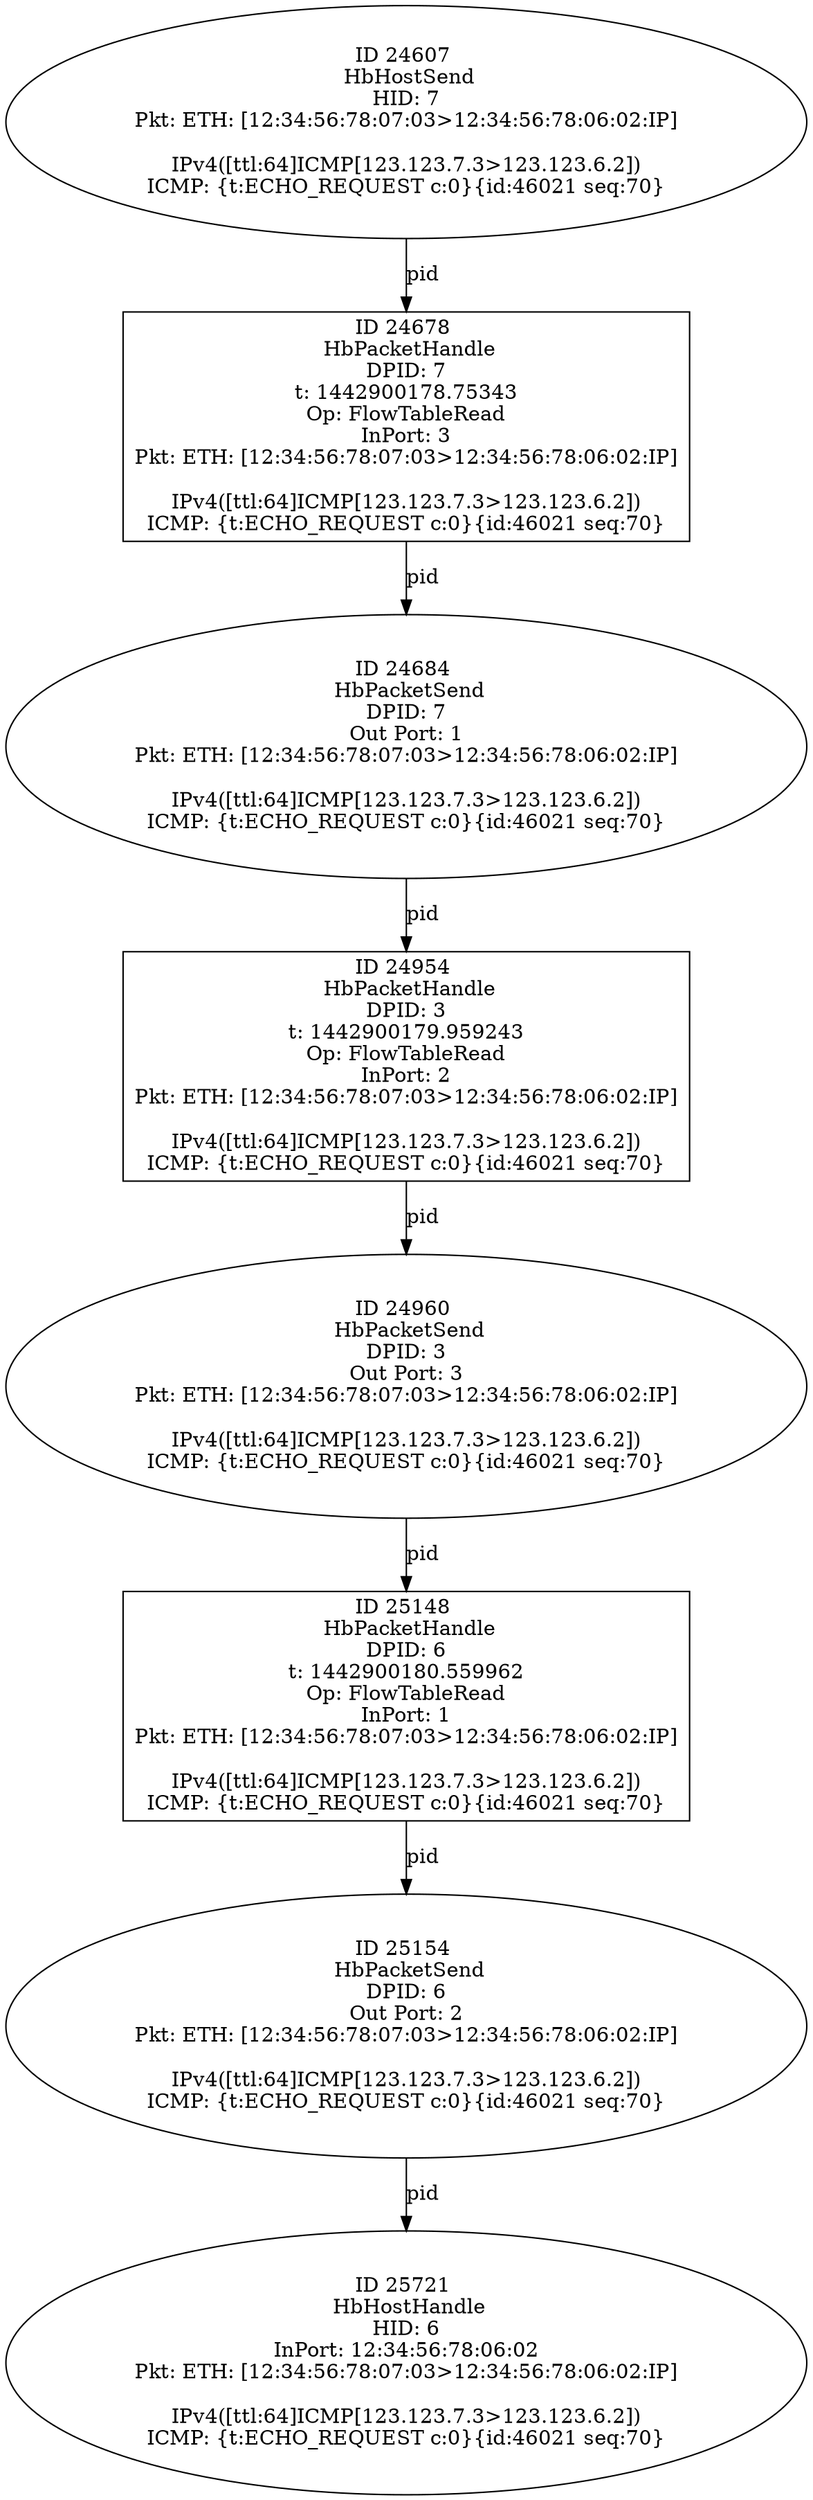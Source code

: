 strict digraph G {
24960 [shape=oval, event=<hb_events.HbPacketSend object at 0x10d40f350>, label="ID 24960 
 HbPacketSend
DPID: 3
Out Port: 3
Pkt: ETH: [12:34:56:78:07:03>12:34:56:78:06:02:IP]

IPv4([ttl:64]ICMP[123.123.7.3>123.123.6.2])
ICMP: {t:ECHO_REQUEST c:0}{id:46021 seq:70}"];
25154 [shape=oval, event=<hb_events.HbPacketSend object at 0x10d4e9210>, label="ID 25154 
 HbPacketSend
DPID: 6
Out Port: 2
Pkt: ETH: [12:34:56:78:07:03>12:34:56:78:06:02:IP]

IPv4([ttl:64]ICMP[123.123.7.3>123.123.6.2])
ICMP: {t:ECHO_REQUEST c:0}{id:46021 seq:70}"];
24678 [shape=box, event=<hb_events.HbPacketHandle object at 0x10d2d7e50>, label="ID 24678 
 HbPacketHandle
DPID: 7
t: 1442900178.75343
Op: FlowTableRead
InPort: 3
Pkt: ETH: [12:34:56:78:07:03>12:34:56:78:06:02:IP]

IPv4([ttl:64]ICMP[123.123.7.3>123.123.6.2])
ICMP: {t:ECHO_REQUEST c:0}{id:46021 seq:70}"];
24684 [shape=oval, event=<hb_events.HbPacketSend object at 0x10d2d1b90>, label="ID 24684 
 HbPacketSend
DPID: 7
Out Port: 1
Pkt: ETH: [12:34:56:78:07:03>12:34:56:78:06:02:IP]

IPv4([ttl:64]ICMP[123.123.7.3>123.123.6.2])
ICMP: {t:ECHO_REQUEST c:0}{id:46021 seq:70}"];
25721 [shape=oval, event=<hb_events.HbHostHandle object at 0x10d701810>, label="ID 25721 
 HbHostHandle
HID: 6
InPort: 12:34:56:78:06:02
Pkt: ETH: [12:34:56:78:07:03>12:34:56:78:06:02:IP]

IPv4([ttl:64]ICMP[123.123.7.3>123.123.6.2])
ICMP: {t:ECHO_REQUEST c:0}{id:46021 seq:70}"];
24954 [shape=box, event=<hb_events.HbPacketHandle object at 0x10d3fa0d0>, label="ID 24954 
 HbPacketHandle
DPID: 3
t: 1442900179.959243
Op: FlowTableRead
InPort: 2
Pkt: ETH: [12:34:56:78:07:03>12:34:56:78:06:02:IP]

IPv4([ttl:64]ICMP[123.123.7.3>123.123.6.2])
ICMP: {t:ECHO_REQUEST c:0}{id:46021 seq:70}"];
25148 [shape=box, event=<hb_events.HbPacketHandle object at 0x10d4c2d90>, label="ID 25148 
 HbPacketHandle
DPID: 6
t: 1442900180.559962
Op: FlowTableRead
InPort: 1
Pkt: ETH: [12:34:56:78:07:03>12:34:56:78:06:02:IP]

IPv4([ttl:64]ICMP[123.123.7.3>123.123.6.2])
ICMP: {t:ECHO_REQUEST c:0}{id:46021 seq:70}"];
24607 [shape=oval, event=<hb_events.HbHostSend object at 0x10d288cd0>, label="ID 24607 
 HbHostSend
HID: 7
Pkt: ETH: [12:34:56:78:07:03>12:34:56:78:06:02:IP]

IPv4([ttl:64]ICMP[123.123.7.3>123.123.6.2])
ICMP: {t:ECHO_REQUEST c:0}{id:46021 seq:70}"];
24960 -> 25148  [rel=pid, label=pid];
25154 -> 25721  [rel=pid, label=pid];
24678 -> 24684  [rel=pid, label=pid];
24684 -> 24954  [rel=pid, label=pid];
24954 -> 24960  [rel=pid, label=pid];
25148 -> 25154  [rel=pid, label=pid];
24607 -> 24678  [rel=pid, label=pid];
}
